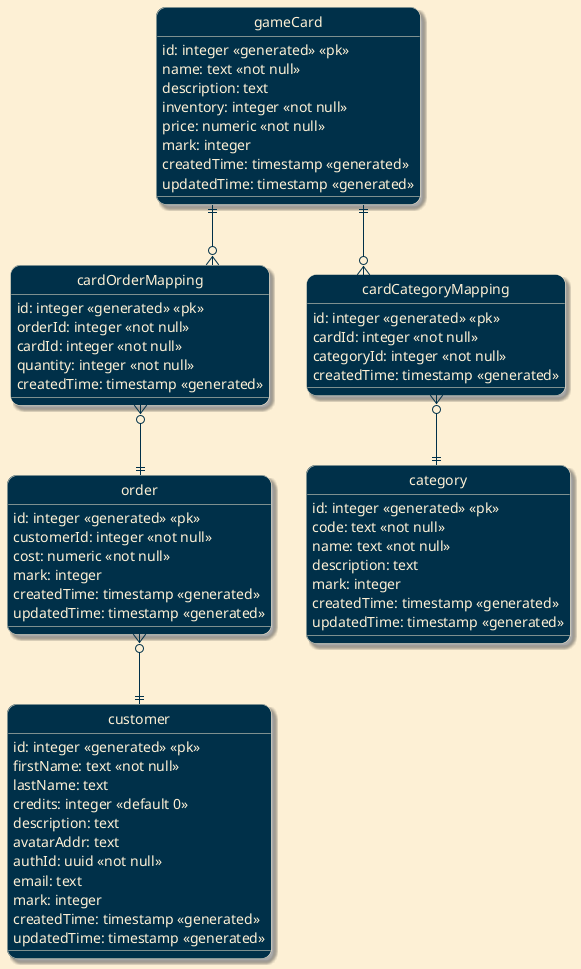 @startuml game card rental entities
hide circle
skinparam linetype ortho
skinparam backgroundColor #fdf0d5
skinparam roundcorner 20
skinparam shadowing true
skinparam class {
    backgroundColor #003049
    arrowColor #003049
    borderColor #fdf0d5
    fontColor #fdf0d5
    attributeFontColor #fdf0d5
}

entity customer {
    id: integer <<generated>> <<pk>>
    firstName: text <<not null>>
    lastName: text
    credits: integer <<default 0>>
    description: text
    avatarAddr: text
    authId: uuid <<not null>>
    email: text
    mark: integer
    createdTime: timestamp <<generated>>
    updatedTime: timestamp <<generated>>
}

entity gameCard {
    id: integer <<generated>> <<pk>>
    name: text <<not null>>
    description: text
    inventory: integer <<not null>>
    price: numeric <<not null>>
    mark: integer
    createdTime: timestamp <<generated>>
    updatedTime: timestamp <<generated>>
}

entity order {
    id: integer <<generated>> <<pk>>
    customerId: integer <<not null>>
    cost: numeric <<not null>>
    mark: integer
    createdTime: timestamp <<generated>>
    updatedTime: timestamp <<generated>>
}

entity cardOrderMapping {
    id: integer <<generated>> <<pk>>
    orderId: integer <<not null>>
    cardId: integer <<not null>>
    quantity: integer <<not null>>
    createdTime: timestamp <<generated>>
}

entity cardCategoryMapping {
    id: integer <<generated>> <<pk>>
    cardId: integer <<not null>>
    categoryId: integer <<not null>>
    createdTime: timestamp <<generated>>
}

entity category {
    id: integer <<generated>> <<pk>>
    code: text <<not null>>
    name: text <<not null>>
    description: text
    mark: integer
    createdTime: timestamp <<generated>>
    updatedTime: timestamp <<generated>>
}

order }o--|| customer
gameCard ||--o{ cardOrderMapping
cardOrderMapping }o--|| order
gameCard ||--o{ cardCategoryMapping
cardCategoryMapping }o--|| category


@enduml